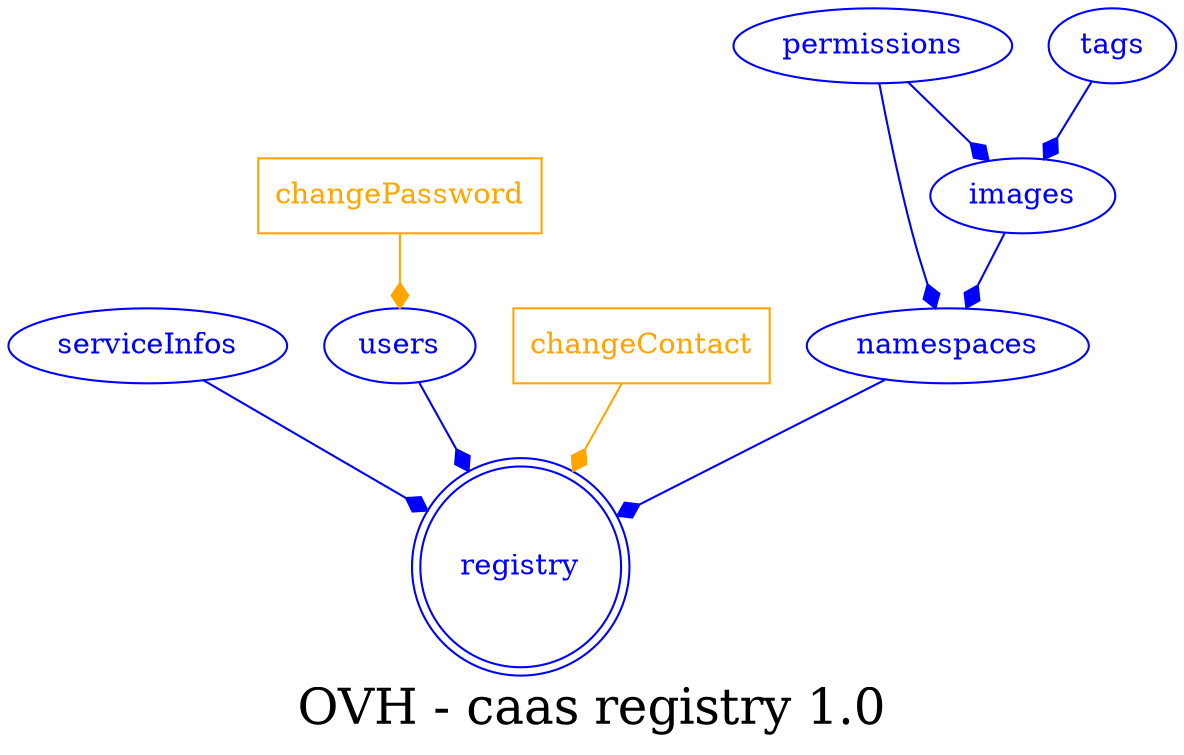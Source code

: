 digraph LexiconGraph {
graph[label="OVH - caas registry 1.0", fontsize=24]
splines=true
"registry" [color=blue, fontcolor=blue, shape=doublecircle]
"serviceInfos" -> "registry" [color=blue, fontcolor=blue, arrowhead=diamond, arrowtail=none]
"serviceInfos" [color=blue, fontcolor=blue, shape=ellipse]
"users" -> "registry" [color=blue, fontcolor=blue, arrowhead=diamond, arrowtail=none]
"users" [color=blue, fontcolor=blue, shape=ellipse]
"changePassword" [color=orange, fontcolor=orange, shape=box]
"changePassword" -> "users" [color=orange, fontcolor=orange, arrowhead=diamond, arrowtail=none]
"changeContact" [color=orange, fontcolor=orange, shape=box]
"changeContact" -> "registry" [color=orange, fontcolor=orange, arrowhead=diamond, arrowtail=none]
"namespaces" -> "registry" [color=blue, fontcolor=blue, arrowhead=diamond, arrowtail=none]
"namespaces" [color=blue, fontcolor=blue, shape=ellipse]
"images" -> "namespaces" [color=blue, fontcolor=blue, arrowhead=diamond, arrowtail=none]
"images" [color=blue, fontcolor=blue, shape=ellipse]
"permissions" -> "images" [color=blue, fontcolor=blue, arrowhead=diamond, arrowtail=none]
"permissions" [color=blue, fontcolor=blue, shape=ellipse]
"tags" -> "images" [color=blue, fontcolor=blue, arrowhead=diamond, arrowtail=none]
"tags" [color=blue, fontcolor=blue, shape=ellipse]
"permissions" -> "namespaces" [color=blue, fontcolor=blue, arrowhead=diamond, arrowtail=none]
}
